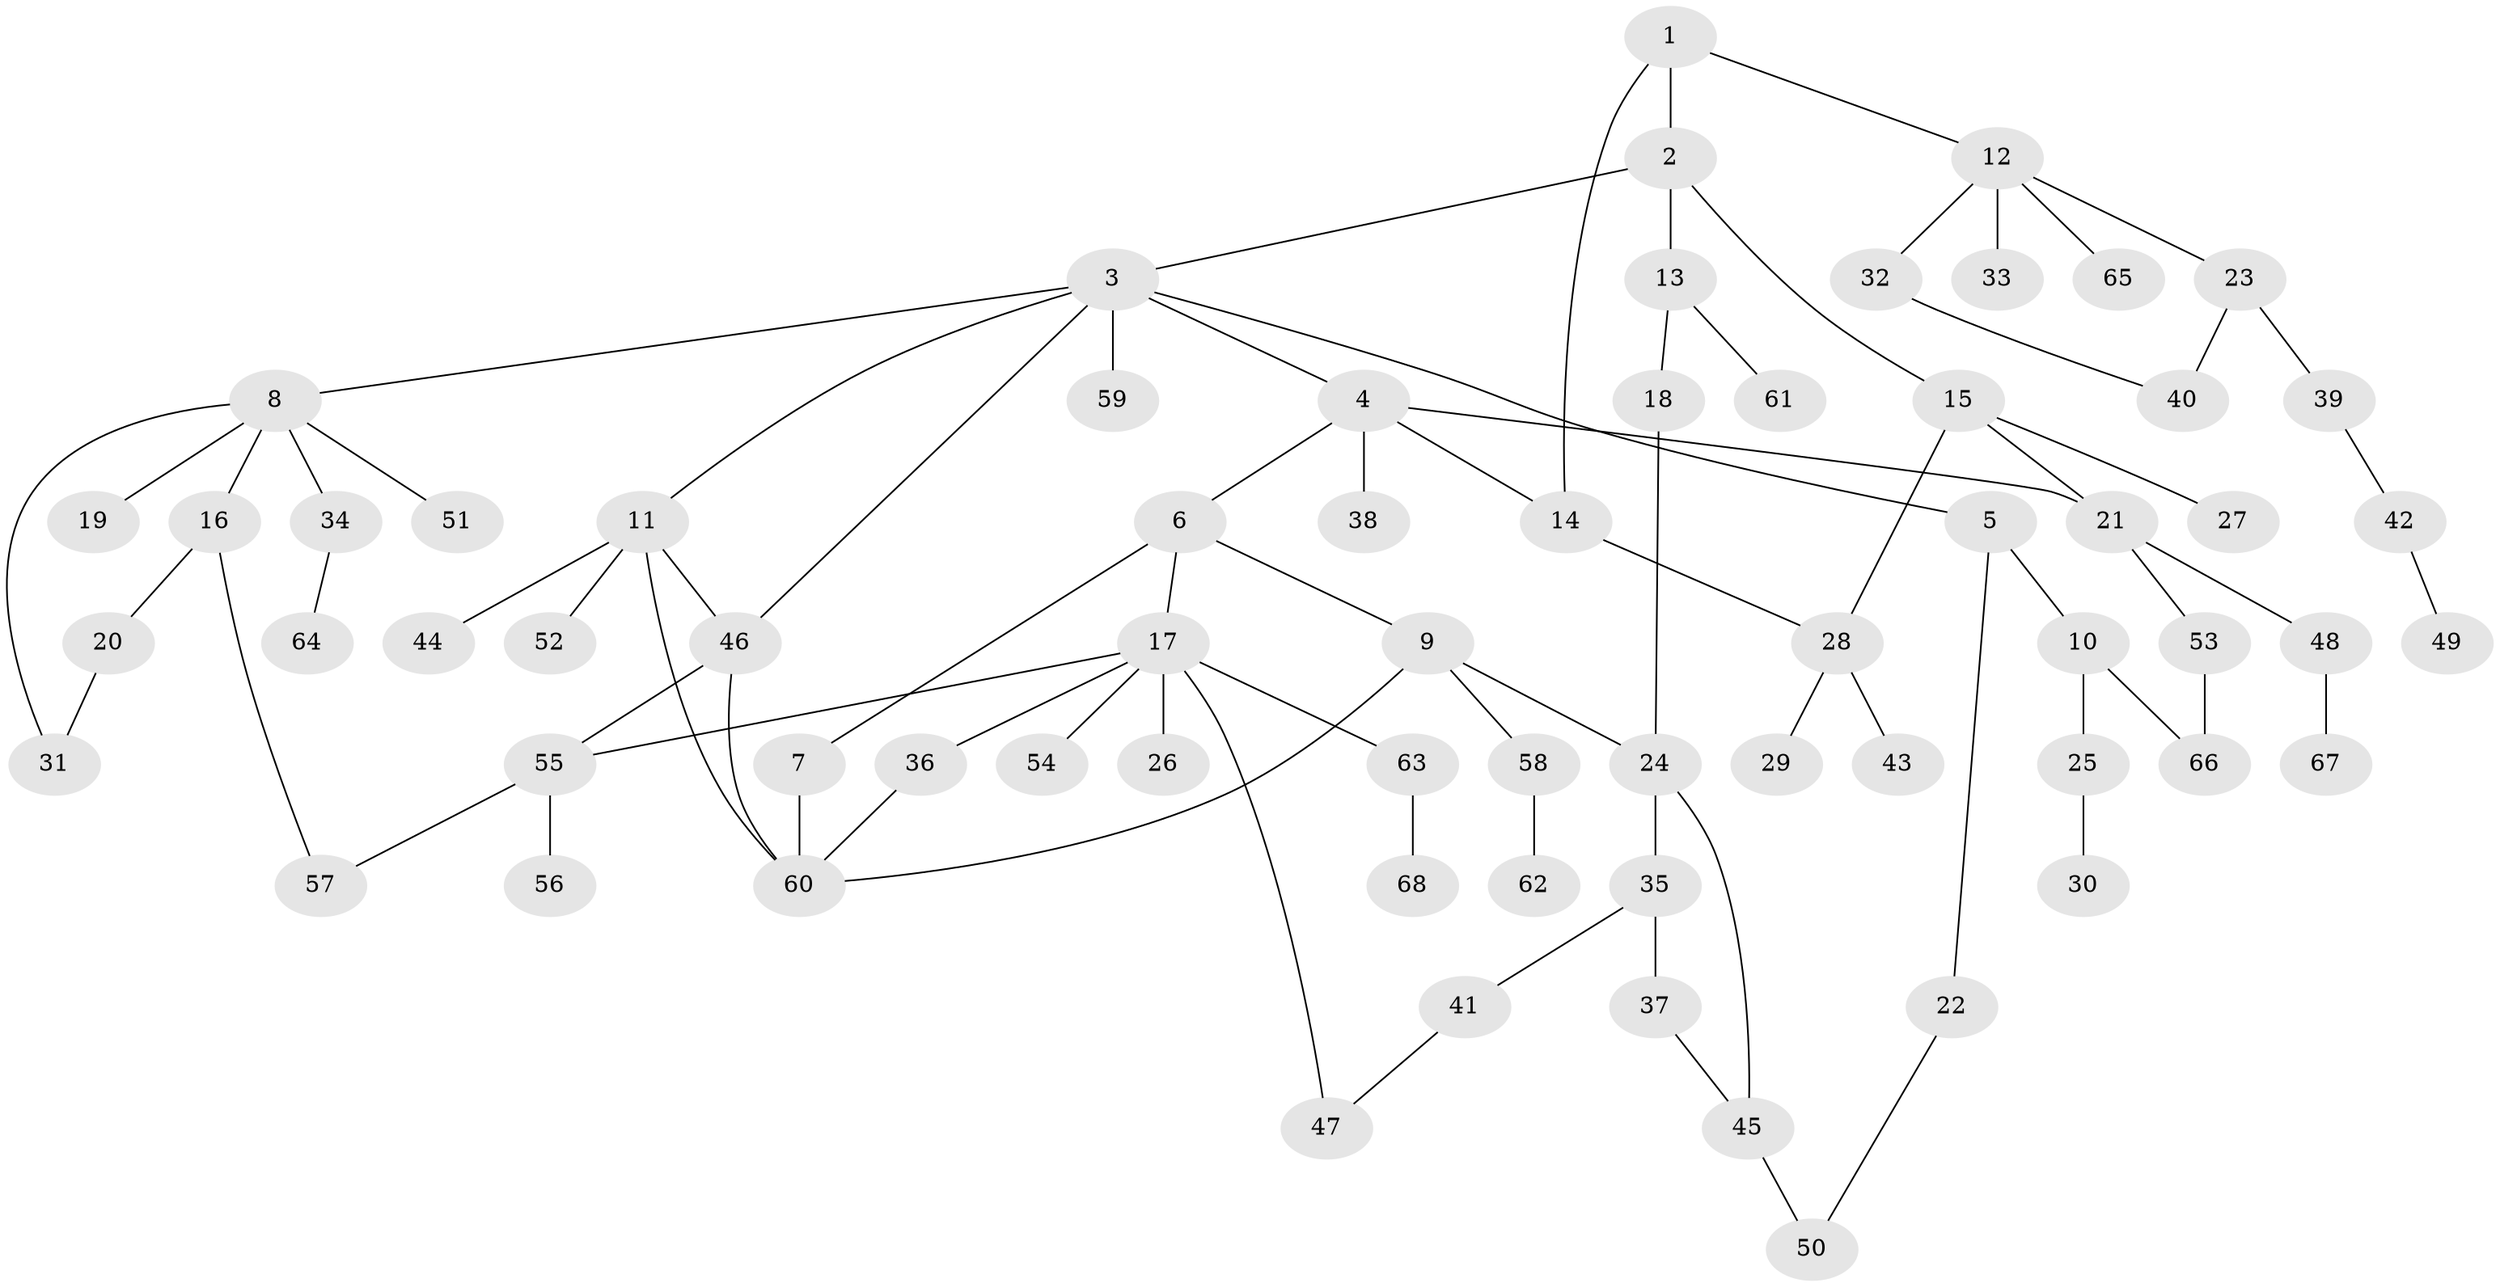 // coarse degree distribution, {3: 0.1702127659574468, 5: 0.0425531914893617, 9: 0.0425531914893617, 6: 0.06382978723404255, 4: 0.10638297872340426, 2: 0.14893617021276595, 1: 0.425531914893617}
// Generated by graph-tools (version 1.1) at 2025/51/02/27/25 19:51:40]
// undirected, 68 vertices, 84 edges
graph export_dot {
graph [start="1"]
  node [color=gray90,style=filled];
  1;
  2;
  3;
  4;
  5;
  6;
  7;
  8;
  9;
  10;
  11;
  12;
  13;
  14;
  15;
  16;
  17;
  18;
  19;
  20;
  21;
  22;
  23;
  24;
  25;
  26;
  27;
  28;
  29;
  30;
  31;
  32;
  33;
  34;
  35;
  36;
  37;
  38;
  39;
  40;
  41;
  42;
  43;
  44;
  45;
  46;
  47;
  48;
  49;
  50;
  51;
  52;
  53;
  54;
  55;
  56;
  57;
  58;
  59;
  60;
  61;
  62;
  63;
  64;
  65;
  66;
  67;
  68;
  1 -- 2;
  1 -- 12;
  1 -- 14;
  2 -- 3;
  2 -- 13;
  2 -- 15;
  3 -- 4;
  3 -- 5;
  3 -- 8;
  3 -- 11;
  3 -- 46;
  3 -- 59;
  4 -- 6;
  4 -- 38;
  4 -- 14;
  4 -- 21;
  5 -- 10;
  5 -- 22;
  6 -- 7;
  6 -- 9;
  6 -- 17;
  7 -- 60;
  8 -- 16;
  8 -- 19;
  8 -- 31;
  8 -- 34;
  8 -- 51;
  9 -- 24;
  9 -- 58;
  9 -- 60;
  10 -- 25;
  10 -- 66;
  11 -- 44;
  11 -- 52;
  11 -- 60;
  11 -- 46;
  12 -- 23;
  12 -- 32;
  12 -- 33;
  12 -- 65;
  13 -- 18;
  13 -- 61;
  14 -- 28;
  15 -- 21;
  15 -- 27;
  15 -- 28;
  16 -- 20;
  16 -- 57;
  17 -- 26;
  17 -- 36;
  17 -- 54;
  17 -- 63;
  17 -- 55;
  17 -- 47;
  18 -- 24;
  20 -- 31;
  21 -- 48;
  21 -- 53;
  22 -- 50;
  23 -- 39;
  23 -- 40;
  24 -- 35;
  24 -- 45;
  25 -- 30;
  28 -- 29;
  28 -- 43;
  32 -- 40;
  34 -- 64;
  35 -- 37;
  35 -- 41;
  36 -- 60;
  37 -- 45;
  39 -- 42;
  41 -- 47;
  42 -- 49;
  45 -- 50;
  46 -- 55;
  46 -- 60;
  48 -- 67;
  53 -- 66;
  55 -- 56;
  55 -- 57;
  58 -- 62;
  63 -- 68;
}
